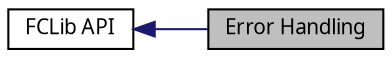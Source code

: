 digraph structs
{
  edge [fontname="FreeSans.ttf",fontsize=8,labelfontname="FreeSans.ttf",labelfontsize=8];
  node [fontname="FreeSans.ttf",fontsize=10,shape=record];
rankdir=LR;
  Node0 [label="Error Handling",height=0.2,width=0.4,color="black", fillcolor="grey75", style="filled" fontcolor="black"];
  Node1 [label="FCLib API",height=0.2,width=0.4,color="black", fillcolor="white", style="filled",URL="$group__API.html"];
  Node1->Node0 [shape=plaintext, color="midnightblue", dir="back", style="solid"];
}
